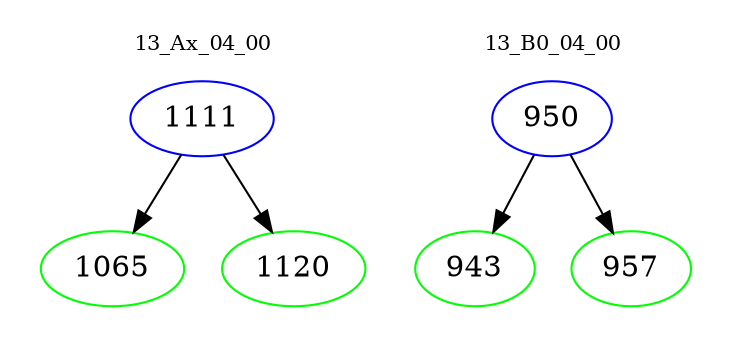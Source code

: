 digraph{
subgraph cluster_0 {
color = white
label = "13_Ax_04_00";
fontsize=10;
T0_1111 [label="1111", color="blue"]
T0_1111 -> T0_1065 [color="black"]
T0_1065 [label="1065", color="green"]
T0_1111 -> T0_1120 [color="black"]
T0_1120 [label="1120", color="green"]
}
subgraph cluster_1 {
color = white
label = "13_B0_04_00";
fontsize=10;
T1_950 [label="950", color="blue"]
T1_950 -> T1_943 [color="black"]
T1_943 [label="943", color="green"]
T1_950 -> T1_957 [color="black"]
T1_957 [label="957", color="green"]
}
}
